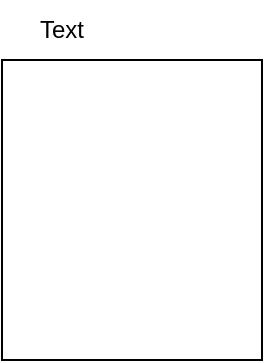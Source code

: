 <mxfile version="24.0.5" type="device">
  <diagram name="Database" id="oXrhc7camrNVJeHjW95m">
    <mxGraphModel dx="1841" dy="676" grid="1" gridSize="10" guides="1" tooltips="1" connect="1" arrows="1" fold="1" page="1" pageScale="1" pageWidth="850" pageHeight="1100" math="0" shadow="0">
      <root>
        <mxCell id="0" />
        <mxCell id="1" parent="0" />
        <mxCell id="Ml6Fq4XGqBablPdmSA2_-1" value="" style="rounded=0;whiteSpace=wrap;html=1;" vertex="1" parent="1">
          <mxGeometry x="40" y="320" width="130" height="150" as="geometry" />
        </mxCell>
        <mxCell id="Ml6Fq4XGqBablPdmSA2_-2" value="Text" style="text;html=1;align=center;verticalAlign=middle;whiteSpace=wrap;rounded=0;" vertex="1" parent="1">
          <mxGeometry x="40" y="290" width="60" height="30" as="geometry" />
        </mxCell>
      </root>
    </mxGraphModel>
  </diagram>
</mxfile>
